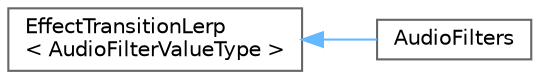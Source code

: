 digraph "Graphical Class Hierarchy"
{
 // LATEX_PDF_SIZE
  bgcolor="transparent";
  edge [fontname=Helvetica,fontsize=10,labelfontname=Helvetica,labelfontsize=10];
  node [fontname=Helvetica,fontsize=10,shape=box,height=0.2,width=0.4];
  rankdir="LR";
  Node0 [label="EffectTransitionLerp\l\< AudioFilterValueType \>",height=0.2,width=0.4,color="grey40", fillcolor="white", style="filled",URL="$class_effect_transition_lerp.html",tooltip=" "];
  Node0 -> Node1 [dir="back",color="steelblue1",style="solid"];
  Node1 [label="AudioFilters",height=0.2,width=0.4,color="grey40", fillcolor="white", style="filled",URL="$class_audio_filters.html",tooltip=" "];
}
